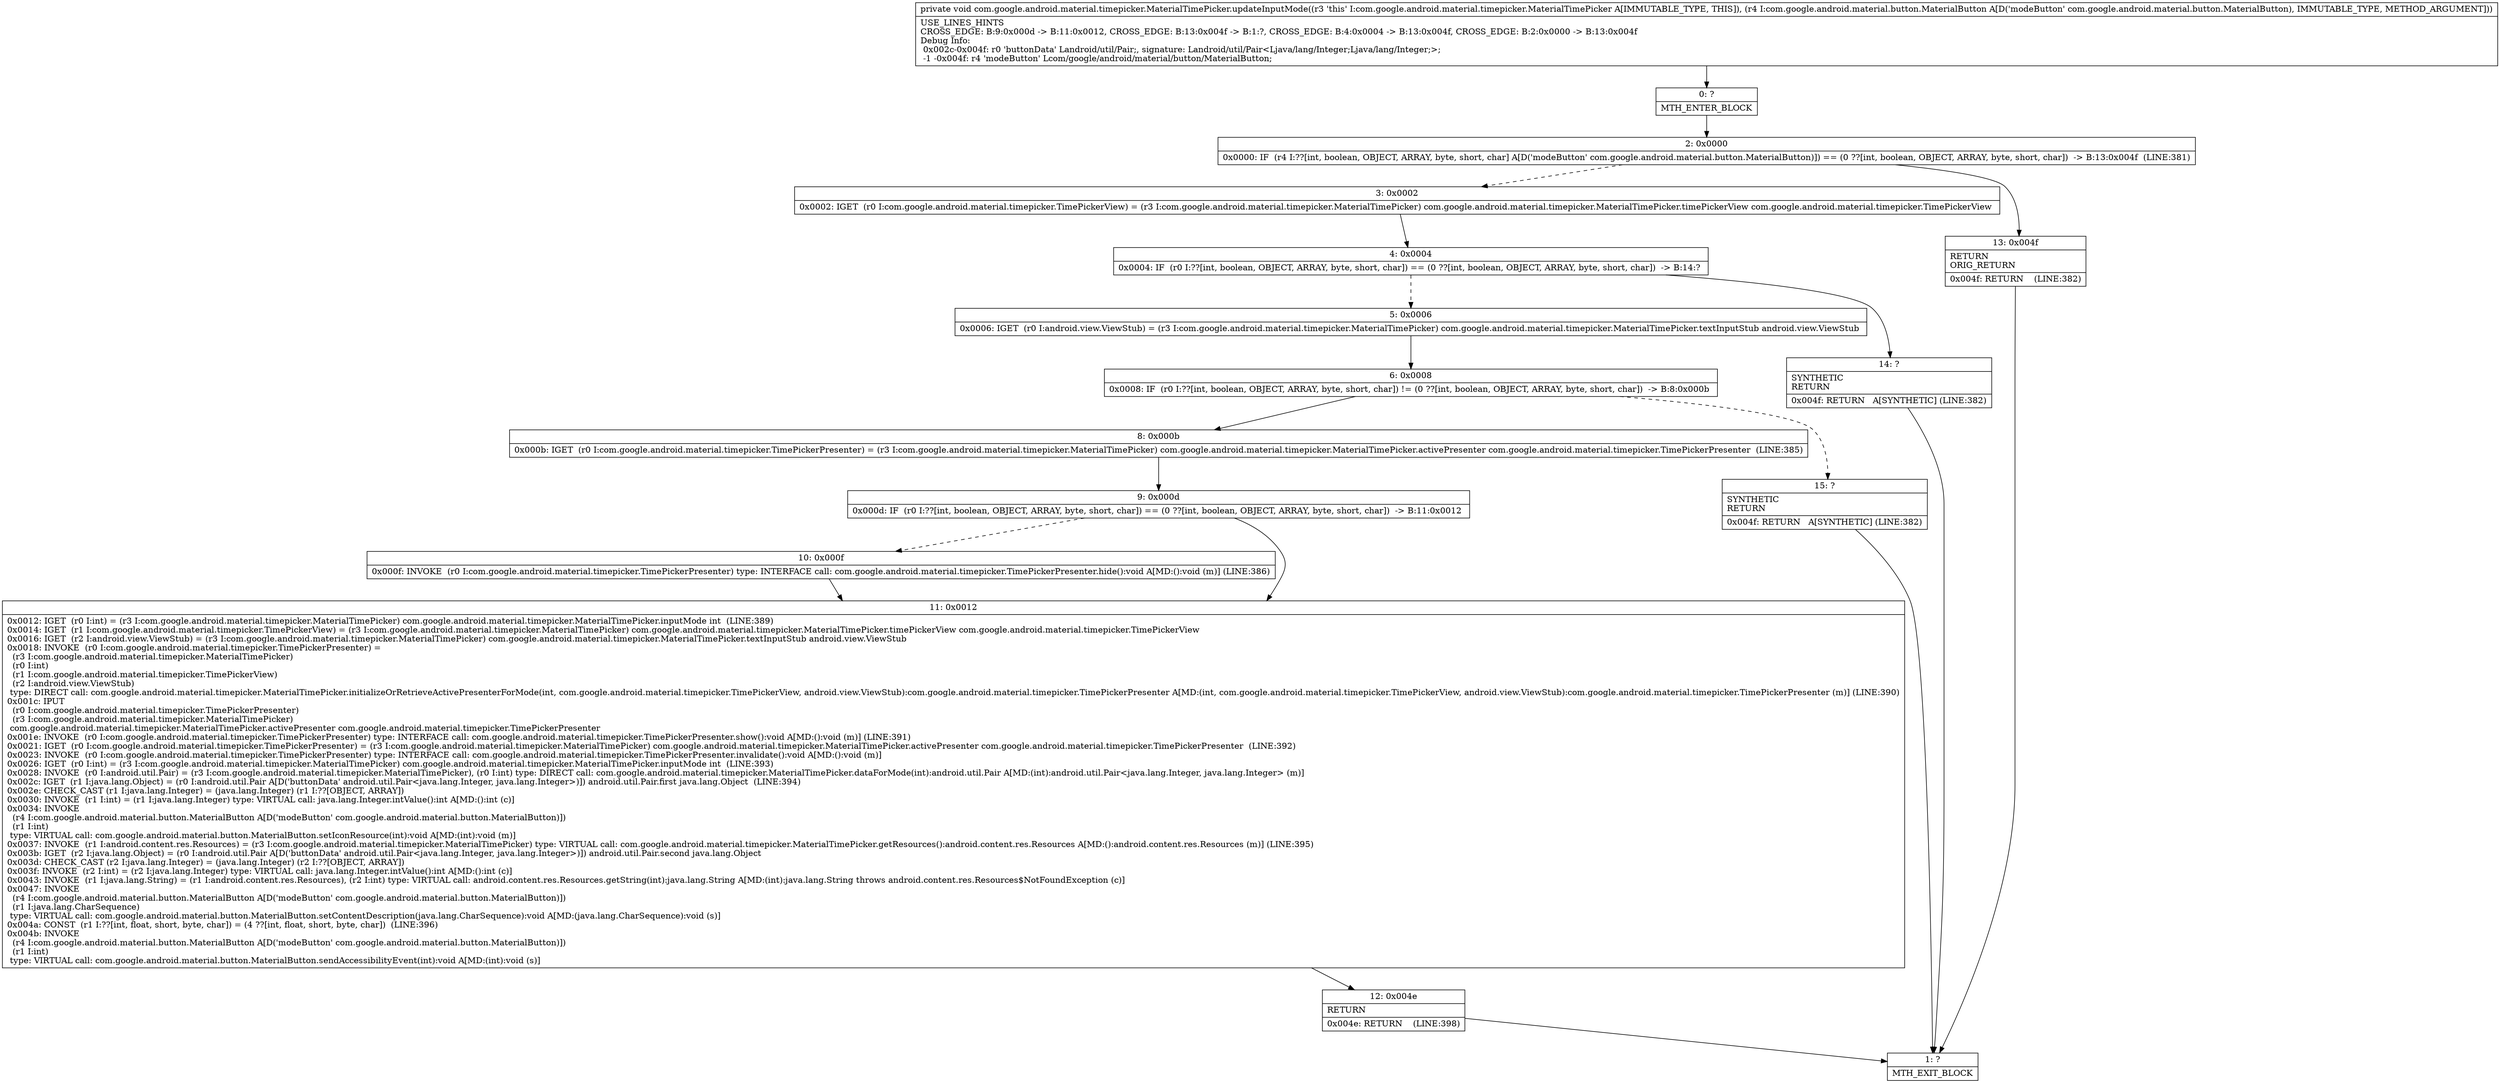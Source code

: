 digraph "CFG forcom.google.android.material.timepicker.MaterialTimePicker.updateInputMode(Lcom\/google\/android\/material\/button\/MaterialButton;)V" {
Node_0 [shape=record,label="{0\:\ ?|MTH_ENTER_BLOCK\l}"];
Node_2 [shape=record,label="{2\:\ 0x0000|0x0000: IF  (r4 I:??[int, boolean, OBJECT, ARRAY, byte, short, char] A[D('modeButton' com.google.android.material.button.MaterialButton)]) == (0 ??[int, boolean, OBJECT, ARRAY, byte, short, char])  \-\> B:13:0x004f  (LINE:381)\l}"];
Node_3 [shape=record,label="{3\:\ 0x0002|0x0002: IGET  (r0 I:com.google.android.material.timepicker.TimePickerView) = (r3 I:com.google.android.material.timepicker.MaterialTimePicker) com.google.android.material.timepicker.MaterialTimePicker.timePickerView com.google.android.material.timepicker.TimePickerView \l}"];
Node_4 [shape=record,label="{4\:\ 0x0004|0x0004: IF  (r0 I:??[int, boolean, OBJECT, ARRAY, byte, short, char]) == (0 ??[int, boolean, OBJECT, ARRAY, byte, short, char])  \-\> B:14:? \l}"];
Node_5 [shape=record,label="{5\:\ 0x0006|0x0006: IGET  (r0 I:android.view.ViewStub) = (r3 I:com.google.android.material.timepicker.MaterialTimePicker) com.google.android.material.timepicker.MaterialTimePicker.textInputStub android.view.ViewStub \l}"];
Node_6 [shape=record,label="{6\:\ 0x0008|0x0008: IF  (r0 I:??[int, boolean, OBJECT, ARRAY, byte, short, char]) != (0 ??[int, boolean, OBJECT, ARRAY, byte, short, char])  \-\> B:8:0x000b \l}"];
Node_8 [shape=record,label="{8\:\ 0x000b|0x000b: IGET  (r0 I:com.google.android.material.timepicker.TimePickerPresenter) = (r3 I:com.google.android.material.timepicker.MaterialTimePicker) com.google.android.material.timepicker.MaterialTimePicker.activePresenter com.google.android.material.timepicker.TimePickerPresenter  (LINE:385)\l}"];
Node_9 [shape=record,label="{9\:\ 0x000d|0x000d: IF  (r0 I:??[int, boolean, OBJECT, ARRAY, byte, short, char]) == (0 ??[int, boolean, OBJECT, ARRAY, byte, short, char])  \-\> B:11:0x0012 \l}"];
Node_10 [shape=record,label="{10\:\ 0x000f|0x000f: INVOKE  (r0 I:com.google.android.material.timepicker.TimePickerPresenter) type: INTERFACE call: com.google.android.material.timepicker.TimePickerPresenter.hide():void A[MD:():void (m)] (LINE:386)\l}"];
Node_11 [shape=record,label="{11\:\ 0x0012|0x0012: IGET  (r0 I:int) = (r3 I:com.google.android.material.timepicker.MaterialTimePicker) com.google.android.material.timepicker.MaterialTimePicker.inputMode int  (LINE:389)\l0x0014: IGET  (r1 I:com.google.android.material.timepicker.TimePickerView) = (r3 I:com.google.android.material.timepicker.MaterialTimePicker) com.google.android.material.timepicker.MaterialTimePicker.timePickerView com.google.android.material.timepicker.TimePickerView \l0x0016: IGET  (r2 I:android.view.ViewStub) = (r3 I:com.google.android.material.timepicker.MaterialTimePicker) com.google.android.material.timepicker.MaterialTimePicker.textInputStub android.view.ViewStub \l0x0018: INVOKE  (r0 I:com.google.android.material.timepicker.TimePickerPresenter) = \l  (r3 I:com.google.android.material.timepicker.MaterialTimePicker)\l  (r0 I:int)\l  (r1 I:com.google.android.material.timepicker.TimePickerView)\l  (r2 I:android.view.ViewStub)\l type: DIRECT call: com.google.android.material.timepicker.MaterialTimePicker.initializeOrRetrieveActivePresenterForMode(int, com.google.android.material.timepicker.TimePickerView, android.view.ViewStub):com.google.android.material.timepicker.TimePickerPresenter A[MD:(int, com.google.android.material.timepicker.TimePickerView, android.view.ViewStub):com.google.android.material.timepicker.TimePickerPresenter (m)] (LINE:390)\l0x001c: IPUT  \l  (r0 I:com.google.android.material.timepicker.TimePickerPresenter)\l  (r3 I:com.google.android.material.timepicker.MaterialTimePicker)\l com.google.android.material.timepicker.MaterialTimePicker.activePresenter com.google.android.material.timepicker.TimePickerPresenter \l0x001e: INVOKE  (r0 I:com.google.android.material.timepicker.TimePickerPresenter) type: INTERFACE call: com.google.android.material.timepicker.TimePickerPresenter.show():void A[MD:():void (m)] (LINE:391)\l0x0021: IGET  (r0 I:com.google.android.material.timepicker.TimePickerPresenter) = (r3 I:com.google.android.material.timepicker.MaterialTimePicker) com.google.android.material.timepicker.MaterialTimePicker.activePresenter com.google.android.material.timepicker.TimePickerPresenter  (LINE:392)\l0x0023: INVOKE  (r0 I:com.google.android.material.timepicker.TimePickerPresenter) type: INTERFACE call: com.google.android.material.timepicker.TimePickerPresenter.invalidate():void A[MD:():void (m)]\l0x0026: IGET  (r0 I:int) = (r3 I:com.google.android.material.timepicker.MaterialTimePicker) com.google.android.material.timepicker.MaterialTimePicker.inputMode int  (LINE:393)\l0x0028: INVOKE  (r0 I:android.util.Pair) = (r3 I:com.google.android.material.timepicker.MaterialTimePicker), (r0 I:int) type: DIRECT call: com.google.android.material.timepicker.MaterialTimePicker.dataForMode(int):android.util.Pair A[MD:(int):android.util.Pair\<java.lang.Integer, java.lang.Integer\> (m)]\l0x002c: IGET  (r1 I:java.lang.Object) = (r0 I:android.util.Pair A[D('buttonData' android.util.Pair\<java.lang.Integer, java.lang.Integer\>)]) android.util.Pair.first java.lang.Object  (LINE:394)\l0x002e: CHECK_CAST (r1 I:java.lang.Integer) = (java.lang.Integer) (r1 I:??[OBJECT, ARRAY]) \l0x0030: INVOKE  (r1 I:int) = (r1 I:java.lang.Integer) type: VIRTUAL call: java.lang.Integer.intValue():int A[MD:():int (c)]\l0x0034: INVOKE  \l  (r4 I:com.google.android.material.button.MaterialButton A[D('modeButton' com.google.android.material.button.MaterialButton)])\l  (r1 I:int)\l type: VIRTUAL call: com.google.android.material.button.MaterialButton.setIconResource(int):void A[MD:(int):void (m)]\l0x0037: INVOKE  (r1 I:android.content.res.Resources) = (r3 I:com.google.android.material.timepicker.MaterialTimePicker) type: VIRTUAL call: com.google.android.material.timepicker.MaterialTimePicker.getResources():android.content.res.Resources A[MD:():android.content.res.Resources (m)] (LINE:395)\l0x003b: IGET  (r2 I:java.lang.Object) = (r0 I:android.util.Pair A[D('buttonData' android.util.Pair\<java.lang.Integer, java.lang.Integer\>)]) android.util.Pair.second java.lang.Object \l0x003d: CHECK_CAST (r2 I:java.lang.Integer) = (java.lang.Integer) (r2 I:??[OBJECT, ARRAY]) \l0x003f: INVOKE  (r2 I:int) = (r2 I:java.lang.Integer) type: VIRTUAL call: java.lang.Integer.intValue():int A[MD:():int (c)]\l0x0043: INVOKE  (r1 I:java.lang.String) = (r1 I:android.content.res.Resources), (r2 I:int) type: VIRTUAL call: android.content.res.Resources.getString(int):java.lang.String A[MD:(int):java.lang.String throws android.content.res.Resources$NotFoundException (c)]\l0x0047: INVOKE  \l  (r4 I:com.google.android.material.button.MaterialButton A[D('modeButton' com.google.android.material.button.MaterialButton)])\l  (r1 I:java.lang.CharSequence)\l type: VIRTUAL call: com.google.android.material.button.MaterialButton.setContentDescription(java.lang.CharSequence):void A[MD:(java.lang.CharSequence):void (s)]\l0x004a: CONST  (r1 I:??[int, float, short, byte, char]) = (4 ??[int, float, short, byte, char])  (LINE:396)\l0x004b: INVOKE  \l  (r4 I:com.google.android.material.button.MaterialButton A[D('modeButton' com.google.android.material.button.MaterialButton)])\l  (r1 I:int)\l type: VIRTUAL call: com.google.android.material.button.MaterialButton.sendAccessibilityEvent(int):void A[MD:(int):void (s)]\l}"];
Node_12 [shape=record,label="{12\:\ 0x004e|RETURN\l|0x004e: RETURN    (LINE:398)\l}"];
Node_1 [shape=record,label="{1\:\ ?|MTH_EXIT_BLOCK\l}"];
Node_15 [shape=record,label="{15\:\ ?|SYNTHETIC\lRETURN\l|0x004f: RETURN   A[SYNTHETIC] (LINE:382)\l}"];
Node_14 [shape=record,label="{14\:\ ?|SYNTHETIC\lRETURN\l|0x004f: RETURN   A[SYNTHETIC] (LINE:382)\l}"];
Node_13 [shape=record,label="{13\:\ 0x004f|RETURN\lORIG_RETURN\l|0x004f: RETURN    (LINE:382)\l}"];
MethodNode[shape=record,label="{private void com.google.android.material.timepicker.MaterialTimePicker.updateInputMode((r3 'this' I:com.google.android.material.timepicker.MaterialTimePicker A[IMMUTABLE_TYPE, THIS]), (r4 I:com.google.android.material.button.MaterialButton A[D('modeButton' com.google.android.material.button.MaterialButton), IMMUTABLE_TYPE, METHOD_ARGUMENT]))  | USE_LINES_HINTS\lCROSS_EDGE: B:9:0x000d \-\> B:11:0x0012, CROSS_EDGE: B:13:0x004f \-\> B:1:?, CROSS_EDGE: B:4:0x0004 \-\> B:13:0x004f, CROSS_EDGE: B:2:0x0000 \-\> B:13:0x004f\lDebug Info:\l  0x002c\-0x004f: r0 'buttonData' Landroid\/util\/Pair;, signature: Landroid\/util\/Pair\<Ljava\/lang\/Integer;Ljava\/lang\/Integer;\>;\l  \-1 \-0x004f: r4 'modeButton' Lcom\/google\/android\/material\/button\/MaterialButton;\l}"];
MethodNode -> Node_0;Node_0 -> Node_2;
Node_2 -> Node_3[style=dashed];
Node_2 -> Node_13;
Node_3 -> Node_4;
Node_4 -> Node_5[style=dashed];
Node_4 -> Node_14;
Node_5 -> Node_6;
Node_6 -> Node_8;
Node_6 -> Node_15[style=dashed];
Node_8 -> Node_9;
Node_9 -> Node_10[style=dashed];
Node_9 -> Node_11;
Node_10 -> Node_11;
Node_11 -> Node_12;
Node_12 -> Node_1;
Node_15 -> Node_1;
Node_14 -> Node_1;
Node_13 -> Node_1;
}

